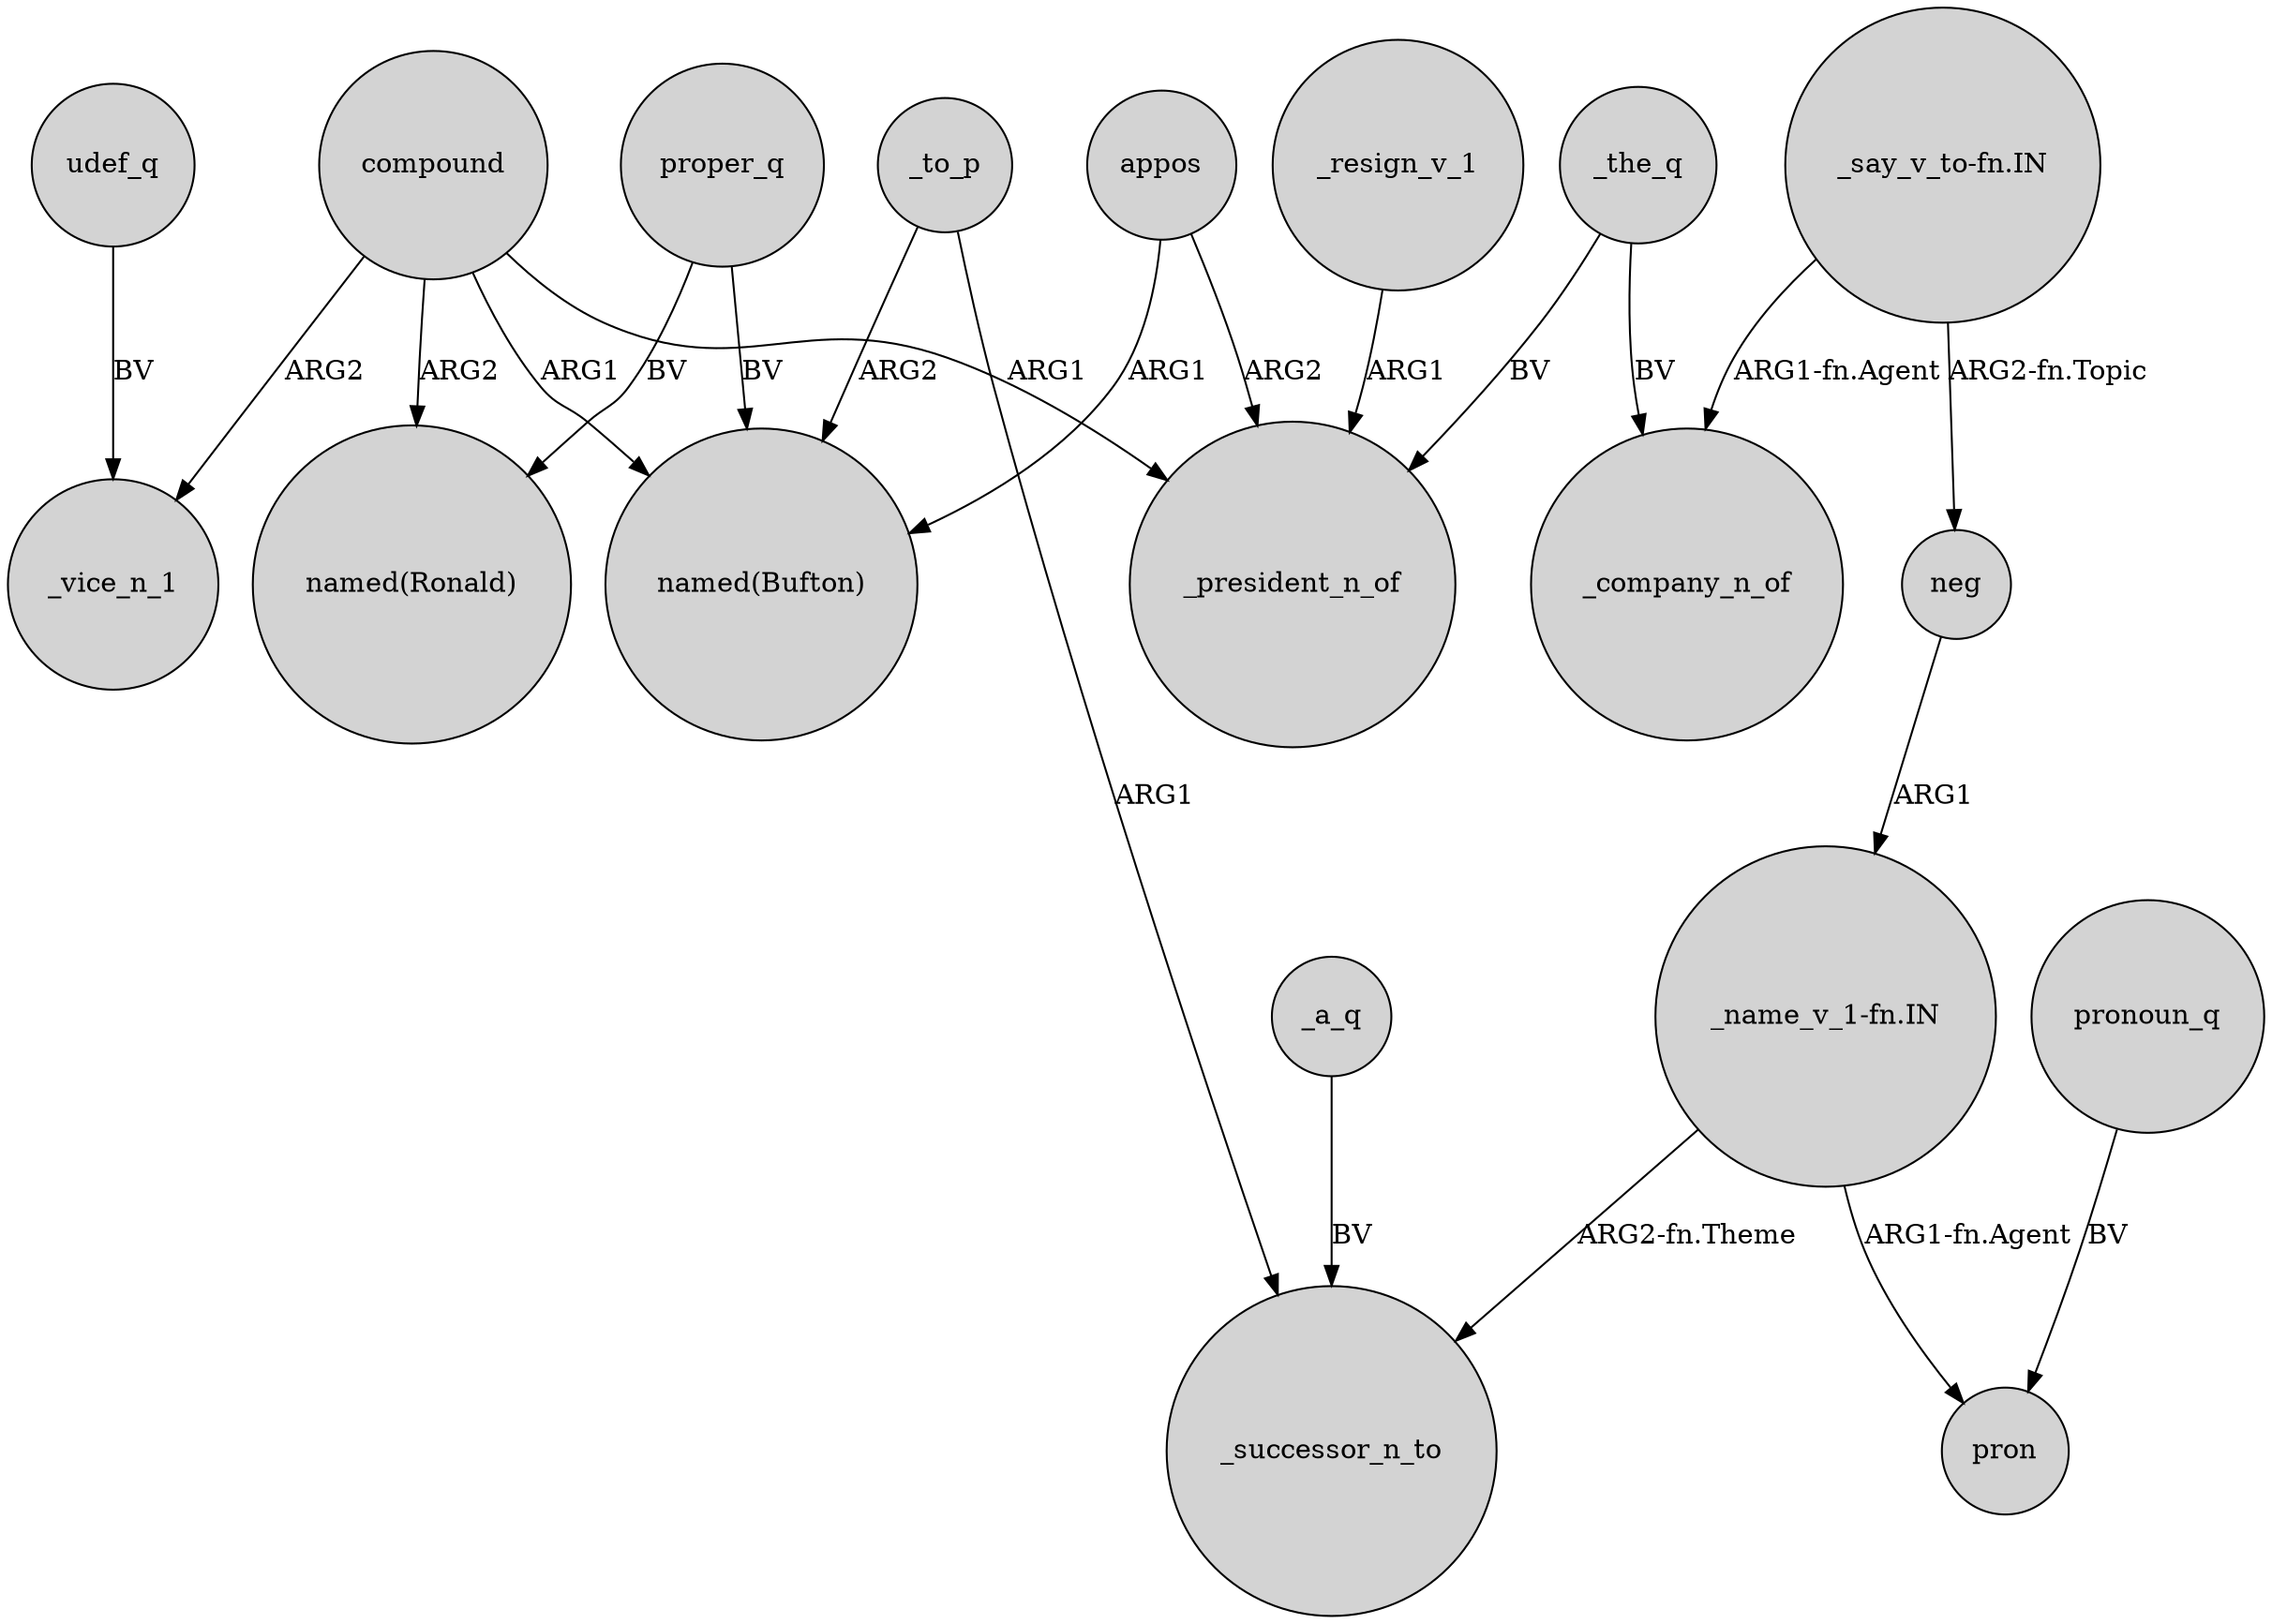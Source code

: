 digraph {
	node [shape=circle style=filled]
	compound -> _vice_n_1 [label=ARG2]
	appos -> "named(Bufton)" [label=ARG1]
	_to_p -> "named(Bufton)" [label=ARG2]
	proper_q -> "named(Ronald)" [label=BV]
	compound -> "named(Bufton)" [label=ARG1]
	_a_q -> _successor_n_to [label=BV]
	udef_q -> _vice_n_1 [label=BV]
	_the_q -> _company_n_of [label=BV]
	compound -> "named(Ronald)" [label=ARG2]
	_resign_v_1 -> _president_n_of [label=ARG1]
	"_name_v_1-fn.IN" -> pron [label="ARG1-fn.Agent"]
	appos -> _president_n_of [label=ARG2]
	pronoun_q -> pron [label=BV]
	compound -> _president_n_of [label=ARG1]
	_to_p -> _successor_n_to [label=ARG1]
	proper_q -> "named(Bufton)" [label=BV]
	neg -> "_name_v_1-fn.IN" [label=ARG1]
	_the_q -> _president_n_of [label=BV]
	"_name_v_1-fn.IN" -> _successor_n_to [label="ARG2-fn.Theme"]
	"_say_v_to-fn.IN" -> _company_n_of [label="ARG1-fn.Agent"]
	"_say_v_to-fn.IN" -> neg [label="ARG2-fn.Topic"]
}
